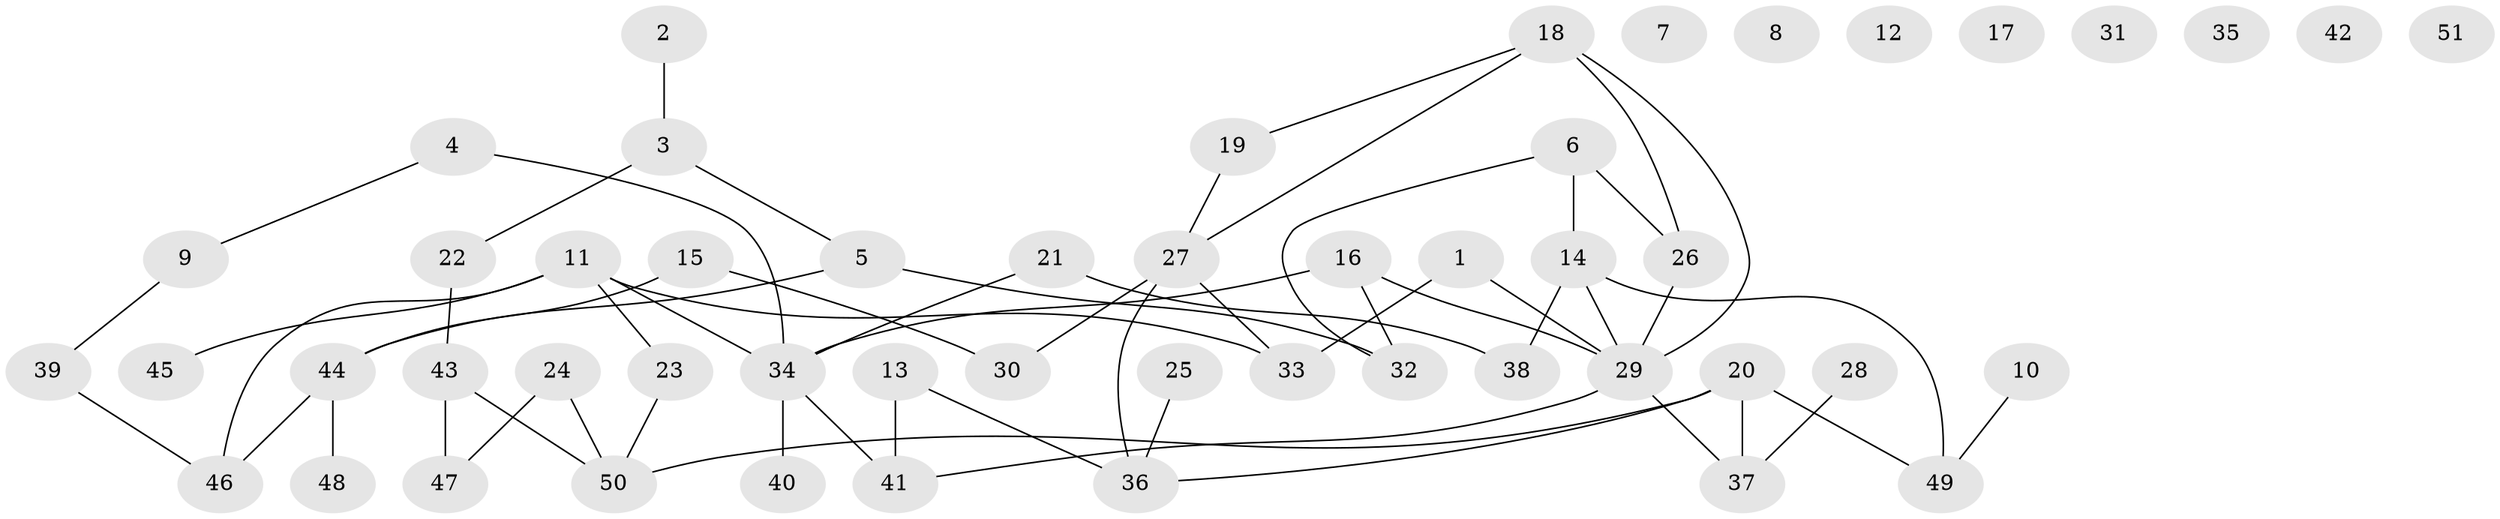 // Generated by graph-tools (version 1.1) at 2025/49/03/09/25 03:49:04]
// undirected, 51 vertices, 59 edges
graph export_dot {
graph [start="1"]
  node [color=gray90,style=filled];
  1;
  2;
  3;
  4;
  5;
  6;
  7;
  8;
  9;
  10;
  11;
  12;
  13;
  14;
  15;
  16;
  17;
  18;
  19;
  20;
  21;
  22;
  23;
  24;
  25;
  26;
  27;
  28;
  29;
  30;
  31;
  32;
  33;
  34;
  35;
  36;
  37;
  38;
  39;
  40;
  41;
  42;
  43;
  44;
  45;
  46;
  47;
  48;
  49;
  50;
  51;
  1 -- 29;
  1 -- 33;
  2 -- 3;
  3 -- 5;
  3 -- 22;
  4 -- 9;
  4 -- 34;
  5 -- 32;
  5 -- 44;
  6 -- 14;
  6 -- 26;
  6 -- 32;
  9 -- 39;
  10 -- 49;
  11 -- 23;
  11 -- 33;
  11 -- 34;
  11 -- 45;
  11 -- 46;
  13 -- 36;
  13 -- 41;
  14 -- 29;
  14 -- 38;
  14 -- 49;
  15 -- 30;
  15 -- 44;
  16 -- 29;
  16 -- 32;
  16 -- 34;
  18 -- 19;
  18 -- 26;
  18 -- 27;
  18 -- 29;
  19 -- 27;
  20 -- 36;
  20 -- 37;
  20 -- 49;
  20 -- 50;
  21 -- 34;
  21 -- 38;
  22 -- 43;
  23 -- 50;
  24 -- 47;
  24 -- 50;
  25 -- 36;
  26 -- 29;
  27 -- 30;
  27 -- 33;
  27 -- 36;
  28 -- 37;
  29 -- 37;
  29 -- 41;
  34 -- 40;
  34 -- 41;
  39 -- 46;
  43 -- 47;
  43 -- 50;
  44 -- 46;
  44 -- 48;
}
